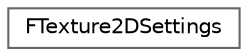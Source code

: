 digraph "Graphical Class Hierarchy"
{
 // INTERACTIVE_SVG=YES
 // LATEX_PDF_SIZE
  bgcolor="transparent";
  edge [fontname=Helvetica,fontsize=10,labelfontname=Helvetica,labelfontsize=10];
  node [fontname=Helvetica,fontsize=10,shape=box,height=0.2,width=0.4];
  rankdir="LR";
  Node0 [id="Node000000",label="FTexture2DSettings",height=0.2,width=0.4,color="grey40", fillcolor="white", style="filled",URL="$d8/dea/structFTexture2DSettings.html",tooltip=" "];
}
